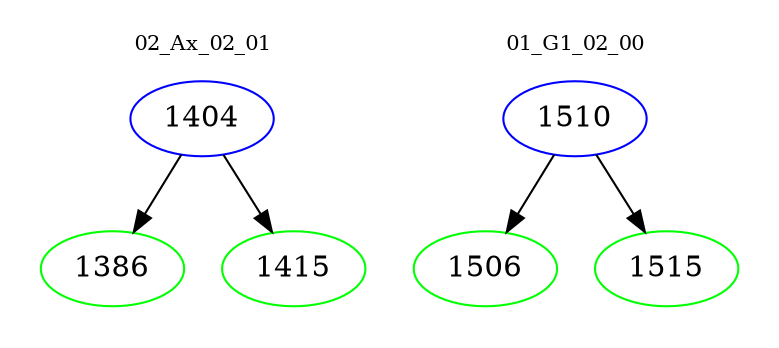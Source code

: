 digraph{
subgraph cluster_0 {
color = white
label = "02_Ax_02_01";
fontsize=10;
T0_1404 [label="1404", color="blue"]
T0_1404 -> T0_1386 [color="black"]
T0_1386 [label="1386", color="green"]
T0_1404 -> T0_1415 [color="black"]
T0_1415 [label="1415", color="green"]
}
subgraph cluster_1 {
color = white
label = "01_G1_02_00";
fontsize=10;
T1_1510 [label="1510", color="blue"]
T1_1510 -> T1_1506 [color="black"]
T1_1506 [label="1506", color="green"]
T1_1510 -> T1_1515 [color="black"]
T1_1515 [label="1515", color="green"]
}
}
